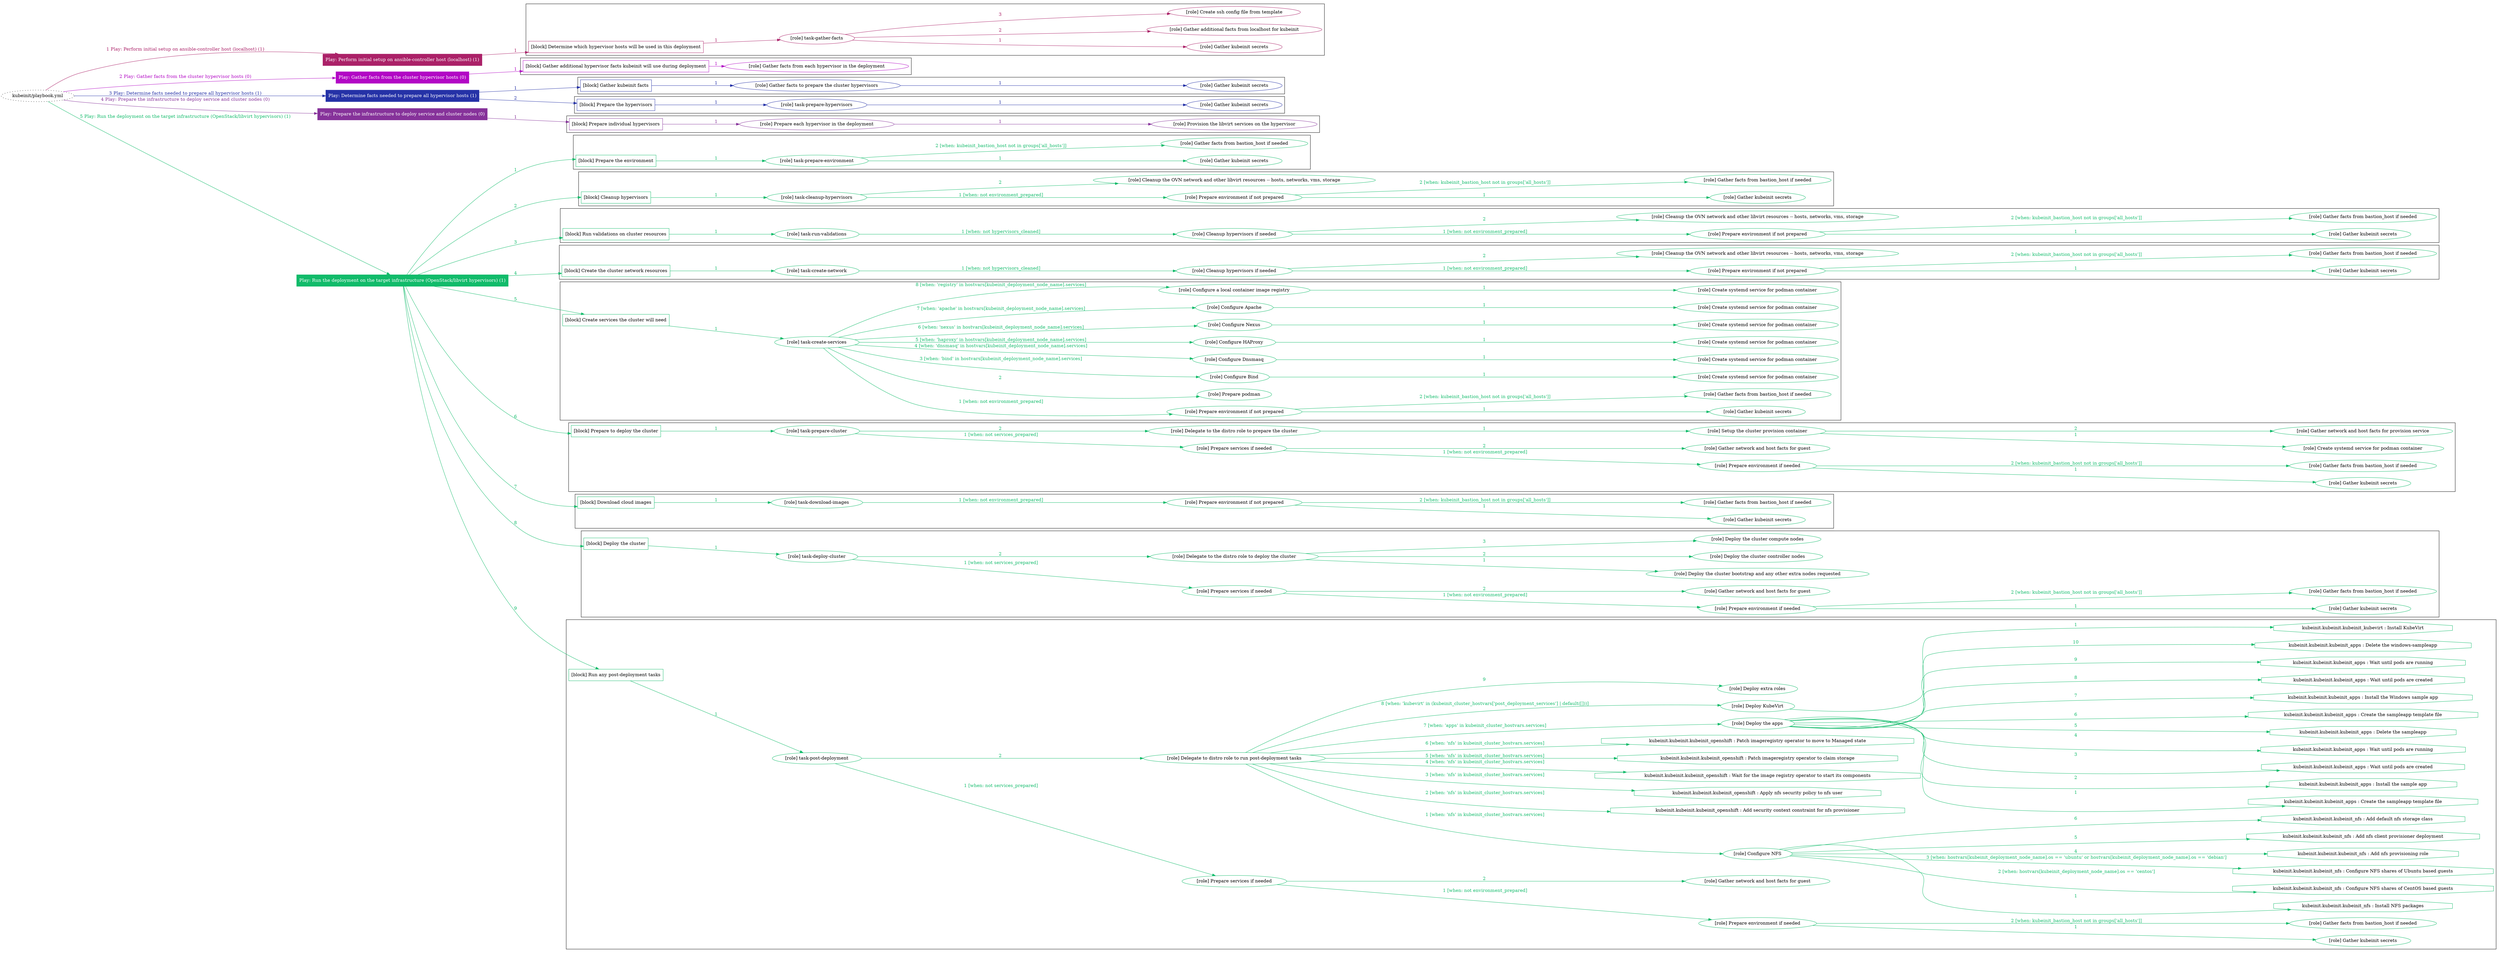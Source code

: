 digraph {
	graph [concentrate=true ordering=in rankdir=LR ratio=fill]
	edge [esep=5 sep=10]
	"kubeinit/playbook.yml" [URL="/home/runner/work/kubeinit/kubeinit/kubeinit/playbook.yml" id=playbook_f52e6325 style=dotted]
	"kubeinit/playbook.yml" -> play_10c791eb [label="1 Play: Perform initial setup on ansible-controller host (localhost) (1)" color="#ab2168" fontcolor="#ab2168" id=edge_play_10c791eb labeltooltip="1 Play: Perform initial setup on ansible-controller host (localhost) (1)" tooltip="1 Play: Perform initial setup on ansible-controller host (localhost) (1)"]
	subgraph "Play: Perform initial setup on ansible-controller host (localhost) (1)" {
		play_10c791eb [label="Play: Perform initial setup on ansible-controller host (localhost) (1)" URL="/home/runner/work/kubeinit/kubeinit/kubeinit/playbook.yml" color="#ab2168" fontcolor="#ffffff" id=play_10c791eb shape=box style=filled tooltip=localhost]
		play_10c791eb -> block_e7b776fc [label=1 color="#ab2168" fontcolor="#ab2168" id=edge_block_e7b776fc labeltooltip=1 tooltip=1]
		subgraph cluster_block_e7b776fc {
			block_e7b776fc [label="[block] Determine which hypervisor hosts will be used in this deployment" URL="/home/runner/work/kubeinit/kubeinit/kubeinit/playbook.yml" color="#ab2168" id=block_e7b776fc labeltooltip="Determine which hypervisor hosts will be used in this deployment" shape=box tooltip="Determine which hypervisor hosts will be used in this deployment"]
			block_e7b776fc -> role_26f0b2ae [label="1 " color="#ab2168" fontcolor="#ab2168" id=edge_role_26f0b2ae labeltooltip="1 " tooltip="1 "]
			subgraph "task-gather-facts" {
				role_26f0b2ae [label="[role] task-gather-facts" URL="/home/runner/work/kubeinit/kubeinit/kubeinit/playbook.yml" color="#ab2168" id=role_26f0b2ae tooltip="task-gather-facts"]
				role_26f0b2ae -> role_35735c16 [label="1 " color="#ab2168" fontcolor="#ab2168" id=edge_role_35735c16 labeltooltip="1 " tooltip="1 "]
				subgraph "Gather kubeinit secrets" {
					role_35735c16 [label="[role] Gather kubeinit secrets" URL="/home/runner/.ansible/collections/ansible_collections/kubeinit/kubeinit/roles/kubeinit_prepare/tasks/build_hypervisors_group.yml" color="#ab2168" id=role_35735c16 tooltip="Gather kubeinit secrets"]
				}
				role_26f0b2ae -> role_e5b54264 [label="2 " color="#ab2168" fontcolor="#ab2168" id=edge_role_e5b54264 labeltooltip="2 " tooltip="2 "]
				subgraph "Gather additional facts from localhost for kubeinit" {
					role_e5b54264 [label="[role] Gather additional facts from localhost for kubeinit" URL="/home/runner/.ansible/collections/ansible_collections/kubeinit/kubeinit/roles/kubeinit_prepare/tasks/build_hypervisors_group.yml" color="#ab2168" id=role_e5b54264 tooltip="Gather additional facts from localhost for kubeinit"]
				}
				role_26f0b2ae -> role_f651e4a1 [label="3 " color="#ab2168" fontcolor="#ab2168" id=edge_role_f651e4a1 labeltooltip="3 " tooltip="3 "]
				subgraph "Create ssh config file from template" {
					role_f651e4a1 [label="[role] Create ssh config file from template" URL="/home/runner/.ansible/collections/ansible_collections/kubeinit/kubeinit/roles/kubeinit_prepare/tasks/build_hypervisors_group.yml" color="#ab2168" id=role_f651e4a1 tooltip="Create ssh config file from template"]
				}
			}
		}
	}
	"kubeinit/playbook.yml" -> play_8daede7e [label="2 Play: Gather facts from the cluster hypervisor hosts (0)" color="#b207c5" fontcolor="#b207c5" id=edge_play_8daede7e labeltooltip="2 Play: Gather facts from the cluster hypervisor hosts (0)" tooltip="2 Play: Gather facts from the cluster hypervisor hosts (0)"]
	subgraph "Play: Gather facts from the cluster hypervisor hosts (0)" {
		play_8daede7e [label="Play: Gather facts from the cluster hypervisor hosts (0)" URL="/home/runner/work/kubeinit/kubeinit/kubeinit/playbook.yml" color="#b207c5" fontcolor="#ffffff" id=play_8daede7e shape=box style=filled tooltip="Play: Gather facts from the cluster hypervisor hosts (0)"]
		play_8daede7e -> block_911a894c [label=1 color="#b207c5" fontcolor="#b207c5" id=edge_block_911a894c labeltooltip=1 tooltip=1]
		subgraph cluster_block_911a894c {
			block_911a894c [label="[block] Gather additional hypervisor facts kubeinit will use during deployment" URL="/home/runner/work/kubeinit/kubeinit/kubeinit/playbook.yml" color="#b207c5" id=block_911a894c labeltooltip="Gather additional hypervisor facts kubeinit will use during deployment" shape=box tooltip="Gather additional hypervisor facts kubeinit will use during deployment"]
			block_911a894c -> role_06907cf5 [label="1 " color="#b207c5" fontcolor="#b207c5" id=edge_role_06907cf5 labeltooltip="1 " tooltip="1 "]
			subgraph "Gather facts from each hypervisor in the deployment" {
				role_06907cf5 [label="[role] Gather facts from each hypervisor in the deployment" URL="/home/runner/work/kubeinit/kubeinit/kubeinit/playbook.yml" color="#b207c5" id=role_06907cf5 tooltip="Gather facts from each hypervisor in the deployment"]
			}
		}
	}
	"kubeinit/playbook.yml" -> play_006d3b46 [label="3 Play: Determine facts needed to prepare all hypervisor hosts (1)" color="#2532a7" fontcolor="#2532a7" id=edge_play_006d3b46 labeltooltip="3 Play: Determine facts needed to prepare all hypervisor hosts (1)" tooltip="3 Play: Determine facts needed to prepare all hypervisor hosts (1)"]
	subgraph "Play: Determine facts needed to prepare all hypervisor hosts (1)" {
		play_006d3b46 [label="Play: Determine facts needed to prepare all hypervisor hosts (1)" URL="/home/runner/work/kubeinit/kubeinit/kubeinit/playbook.yml" color="#2532a7" fontcolor="#ffffff" id=play_006d3b46 shape=box style=filled tooltip=localhost]
		play_006d3b46 -> block_3fa2dddb [label=1 color="#2532a7" fontcolor="#2532a7" id=edge_block_3fa2dddb labeltooltip=1 tooltip=1]
		subgraph cluster_block_3fa2dddb {
			block_3fa2dddb [label="[block] Gather kubeinit facts" URL="/home/runner/work/kubeinit/kubeinit/kubeinit/playbook.yml" color="#2532a7" id=block_3fa2dddb labeltooltip="Gather kubeinit facts" shape=box tooltip="Gather kubeinit facts"]
			block_3fa2dddb -> role_2f12bc14 [label="1 " color="#2532a7" fontcolor="#2532a7" id=edge_role_2f12bc14 labeltooltip="1 " tooltip="1 "]
			subgraph "Gather facts to prepare the cluster hypervisors" {
				role_2f12bc14 [label="[role] Gather facts to prepare the cluster hypervisors" URL="/home/runner/work/kubeinit/kubeinit/kubeinit/playbook.yml" color="#2532a7" id=role_2f12bc14 tooltip="Gather facts to prepare the cluster hypervisors"]
				role_2f12bc14 -> role_23e8bbf8 [label="1 " color="#2532a7" fontcolor="#2532a7" id=edge_role_23e8bbf8 labeltooltip="1 " tooltip="1 "]
				subgraph "Gather kubeinit secrets" {
					role_23e8bbf8 [label="[role] Gather kubeinit secrets" URL="/home/runner/.ansible/collections/ansible_collections/kubeinit/kubeinit/roles/kubeinit_prepare/tasks/gather_kubeinit_facts.yml" color="#2532a7" id=role_23e8bbf8 tooltip="Gather kubeinit secrets"]
				}
			}
		}
		play_006d3b46 -> block_0d6a81ac [label=2 color="#2532a7" fontcolor="#2532a7" id=edge_block_0d6a81ac labeltooltip=2 tooltip=2]
		subgraph cluster_block_0d6a81ac {
			block_0d6a81ac [label="[block] Prepare the hypervisors" URL="/home/runner/work/kubeinit/kubeinit/kubeinit/playbook.yml" color="#2532a7" id=block_0d6a81ac labeltooltip="Prepare the hypervisors" shape=box tooltip="Prepare the hypervisors"]
			block_0d6a81ac -> role_293ea6b9 [label="1 " color="#2532a7" fontcolor="#2532a7" id=edge_role_293ea6b9 labeltooltip="1 " tooltip="1 "]
			subgraph "task-prepare-hypervisors" {
				role_293ea6b9 [label="[role] task-prepare-hypervisors" URL="/home/runner/work/kubeinit/kubeinit/kubeinit/playbook.yml" color="#2532a7" id=role_293ea6b9 tooltip="task-prepare-hypervisors"]
				role_293ea6b9 -> role_8a447705 [label="1 " color="#2532a7" fontcolor="#2532a7" id=edge_role_8a447705 labeltooltip="1 " tooltip="1 "]
				subgraph "Gather kubeinit secrets" {
					role_8a447705 [label="[role] Gather kubeinit secrets" URL="/home/runner/.ansible/collections/ansible_collections/kubeinit/kubeinit/roles/kubeinit_prepare/tasks/gather_kubeinit_facts.yml" color="#2532a7" id=role_8a447705 tooltip="Gather kubeinit secrets"]
				}
			}
		}
	}
	"kubeinit/playbook.yml" -> play_dee3a4c7 [label="4 Play: Prepare the infrastructure to deploy service and cluster nodes (0)" color="#86329a" fontcolor="#86329a" id=edge_play_dee3a4c7 labeltooltip="4 Play: Prepare the infrastructure to deploy service and cluster nodes (0)" tooltip="4 Play: Prepare the infrastructure to deploy service and cluster nodes (0)"]
	subgraph "Play: Prepare the infrastructure to deploy service and cluster nodes (0)" {
		play_dee3a4c7 [label="Play: Prepare the infrastructure to deploy service and cluster nodes (0)" URL="/home/runner/work/kubeinit/kubeinit/kubeinit/playbook.yml" color="#86329a" fontcolor="#ffffff" id=play_dee3a4c7 shape=box style=filled tooltip="Play: Prepare the infrastructure to deploy service and cluster nodes (0)"]
		play_dee3a4c7 -> block_0dad0c9f [label=1 color="#86329a" fontcolor="#86329a" id=edge_block_0dad0c9f labeltooltip=1 tooltip=1]
		subgraph cluster_block_0dad0c9f {
			block_0dad0c9f [label="[block] Prepare individual hypervisors" URL="/home/runner/work/kubeinit/kubeinit/kubeinit/playbook.yml" color="#86329a" id=block_0dad0c9f labeltooltip="Prepare individual hypervisors" shape=box tooltip="Prepare individual hypervisors"]
			block_0dad0c9f -> role_b9baadba [label="1 " color="#86329a" fontcolor="#86329a" id=edge_role_b9baadba labeltooltip="1 " tooltip="1 "]
			subgraph "Prepare each hypervisor in the deployment" {
				role_b9baadba [label="[role] Prepare each hypervisor in the deployment" URL="/home/runner/work/kubeinit/kubeinit/kubeinit/playbook.yml" color="#86329a" id=role_b9baadba tooltip="Prepare each hypervisor in the deployment"]
				role_b9baadba -> role_baa522cc [label="1 " color="#86329a" fontcolor="#86329a" id=edge_role_baa522cc labeltooltip="1 " tooltip="1 "]
				subgraph "Provision the libvirt services on the hypervisor" {
					role_baa522cc [label="[role] Provision the libvirt services on the hypervisor" URL="/home/runner/.ansible/collections/ansible_collections/kubeinit/kubeinit/roles/kubeinit_prepare/tasks/prepare_hypervisor.yml" color="#86329a" id=role_baa522cc tooltip="Provision the libvirt services on the hypervisor"]
				}
			}
		}
	}
	"kubeinit/playbook.yml" -> play_b4788ec0 [label="5 Play: Run the deployment on the target infrastructure (OpenStack/libvirt hypervisors) (1)" color="#11bb6a" fontcolor="#11bb6a" id=edge_play_b4788ec0 labeltooltip="5 Play: Run the deployment on the target infrastructure (OpenStack/libvirt hypervisors) (1)" tooltip="5 Play: Run the deployment on the target infrastructure (OpenStack/libvirt hypervisors) (1)"]
	subgraph "Play: Run the deployment on the target infrastructure (OpenStack/libvirt hypervisors) (1)" {
		play_b4788ec0 [label="Play: Run the deployment on the target infrastructure (OpenStack/libvirt hypervisors) (1)" URL="/home/runner/work/kubeinit/kubeinit/kubeinit/playbook.yml" color="#11bb6a" fontcolor="#ffffff" id=play_b4788ec0 shape=box style=filled tooltip=localhost]
		play_b4788ec0 -> block_619cd967 [label=1 color="#11bb6a" fontcolor="#11bb6a" id=edge_block_619cd967 labeltooltip=1 tooltip=1]
		subgraph cluster_block_619cd967 {
			block_619cd967 [label="[block] Prepare the environment" URL="/home/runner/work/kubeinit/kubeinit/kubeinit/playbook.yml" color="#11bb6a" id=block_619cd967 labeltooltip="Prepare the environment" shape=box tooltip="Prepare the environment"]
			block_619cd967 -> role_a7687417 [label="1 " color="#11bb6a" fontcolor="#11bb6a" id=edge_role_a7687417 labeltooltip="1 " tooltip="1 "]
			subgraph "task-prepare-environment" {
				role_a7687417 [label="[role] task-prepare-environment" URL="/home/runner/work/kubeinit/kubeinit/kubeinit/playbook.yml" color="#11bb6a" id=role_a7687417 tooltip="task-prepare-environment"]
				role_a7687417 -> role_2a174163 [label="1 " color="#11bb6a" fontcolor="#11bb6a" id=edge_role_2a174163 labeltooltip="1 " tooltip="1 "]
				subgraph "Gather kubeinit secrets" {
					role_2a174163 [label="[role] Gather kubeinit secrets" URL="/home/runner/.ansible/collections/ansible_collections/kubeinit/kubeinit/roles/kubeinit_prepare/tasks/gather_kubeinit_facts.yml" color="#11bb6a" id=role_2a174163 tooltip="Gather kubeinit secrets"]
				}
				role_a7687417 -> role_28fcb033 [label="2 [when: kubeinit_bastion_host not in groups['all_hosts']]" color="#11bb6a" fontcolor="#11bb6a" id=edge_role_28fcb033 labeltooltip="2 [when: kubeinit_bastion_host not in groups['all_hosts']]" tooltip="2 [when: kubeinit_bastion_host not in groups['all_hosts']]"]
				subgraph "Gather facts from bastion_host if needed" {
					role_28fcb033 [label="[role] Gather facts from bastion_host if needed" URL="/home/runner/.ansible/collections/ansible_collections/kubeinit/kubeinit/roles/kubeinit_prepare/tasks/main.yml" color="#11bb6a" id=role_28fcb033 tooltip="Gather facts from bastion_host if needed"]
				}
			}
		}
		play_b4788ec0 -> block_2b54aab8 [label=2 color="#11bb6a" fontcolor="#11bb6a" id=edge_block_2b54aab8 labeltooltip=2 tooltip=2]
		subgraph cluster_block_2b54aab8 {
			block_2b54aab8 [label="[block] Cleanup hypervisors" URL="/home/runner/work/kubeinit/kubeinit/kubeinit/playbook.yml" color="#11bb6a" id=block_2b54aab8 labeltooltip="Cleanup hypervisors" shape=box tooltip="Cleanup hypervisors"]
			block_2b54aab8 -> role_71940216 [label="1 " color="#11bb6a" fontcolor="#11bb6a" id=edge_role_71940216 labeltooltip="1 " tooltip="1 "]
			subgraph "task-cleanup-hypervisors" {
				role_71940216 [label="[role] task-cleanup-hypervisors" URL="/home/runner/work/kubeinit/kubeinit/kubeinit/playbook.yml" color="#11bb6a" id=role_71940216 tooltip="task-cleanup-hypervisors"]
				role_71940216 -> role_ba858991 [label="1 [when: not environment_prepared]" color="#11bb6a" fontcolor="#11bb6a" id=edge_role_ba858991 labeltooltip="1 [when: not environment_prepared]" tooltip="1 [when: not environment_prepared]"]
				subgraph "Prepare environment if not prepared" {
					role_ba858991 [label="[role] Prepare environment if not prepared" URL="/home/runner/.ansible/collections/ansible_collections/kubeinit/kubeinit/roles/kubeinit_libvirt/tasks/cleanup_hypervisors.yml" color="#11bb6a" id=role_ba858991 tooltip="Prepare environment if not prepared"]
					role_ba858991 -> role_c4b8413c [label="1 " color="#11bb6a" fontcolor="#11bb6a" id=edge_role_c4b8413c labeltooltip="1 " tooltip="1 "]
					subgraph "Gather kubeinit secrets" {
						role_c4b8413c [label="[role] Gather kubeinit secrets" URL="/home/runner/.ansible/collections/ansible_collections/kubeinit/kubeinit/roles/kubeinit_prepare/tasks/gather_kubeinit_facts.yml" color="#11bb6a" id=role_c4b8413c tooltip="Gather kubeinit secrets"]
					}
					role_ba858991 -> role_0e72cfa1 [label="2 [when: kubeinit_bastion_host not in groups['all_hosts']]" color="#11bb6a" fontcolor="#11bb6a" id=edge_role_0e72cfa1 labeltooltip="2 [when: kubeinit_bastion_host not in groups['all_hosts']]" tooltip="2 [when: kubeinit_bastion_host not in groups['all_hosts']]"]
					subgraph "Gather facts from bastion_host if needed" {
						role_0e72cfa1 [label="[role] Gather facts from bastion_host if needed" URL="/home/runner/.ansible/collections/ansible_collections/kubeinit/kubeinit/roles/kubeinit_prepare/tasks/main.yml" color="#11bb6a" id=role_0e72cfa1 tooltip="Gather facts from bastion_host if needed"]
					}
				}
				role_71940216 -> role_3e23bca6 [label="2 " color="#11bb6a" fontcolor="#11bb6a" id=edge_role_3e23bca6 labeltooltip="2 " tooltip="2 "]
				subgraph "Cleanup the OVN network and other libvirt resources -- hosts, networks, vms, storage" {
					role_3e23bca6 [label="[role] Cleanup the OVN network and other libvirt resources -- hosts, networks, vms, storage" URL="/home/runner/.ansible/collections/ansible_collections/kubeinit/kubeinit/roles/kubeinit_libvirt/tasks/cleanup_hypervisors.yml" color="#11bb6a" id=role_3e23bca6 tooltip="Cleanup the OVN network and other libvirt resources -- hosts, networks, vms, storage"]
				}
			}
		}
		play_b4788ec0 -> block_e9178af3 [label=3 color="#11bb6a" fontcolor="#11bb6a" id=edge_block_e9178af3 labeltooltip=3 tooltip=3]
		subgraph cluster_block_e9178af3 {
			block_e9178af3 [label="[block] Run validations on cluster resources" URL="/home/runner/work/kubeinit/kubeinit/kubeinit/playbook.yml" color="#11bb6a" id=block_e9178af3 labeltooltip="Run validations on cluster resources" shape=box tooltip="Run validations on cluster resources"]
			block_e9178af3 -> role_6469affc [label="1 " color="#11bb6a" fontcolor="#11bb6a" id=edge_role_6469affc labeltooltip="1 " tooltip="1 "]
			subgraph "task-run-validations" {
				role_6469affc [label="[role] task-run-validations" URL="/home/runner/work/kubeinit/kubeinit/kubeinit/playbook.yml" color="#11bb6a" id=role_6469affc tooltip="task-run-validations"]
				role_6469affc -> role_1d475d54 [label="1 [when: not hypervisors_cleaned]" color="#11bb6a" fontcolor="#11bb6a" id=edge_role_1d475d54 labeltooltip="1 [when: not hypervisors_cleaned]" tooltip="1 [when: not hypervisors_cleaned]"]
				subgraph "Cleanup hypervisors if needed" {
					role_1d475d54 [label="[role] Cleanup hypervisors if needed" URL="/home/runner/.ansible/collections/ansible_collections/kubeinit/kubeinit/roles/kubeinit_validations/tasks/main.yml" color="#11bb6a" id=role_1d475d54 tooltip="Cleanup hypervisors if needed"]
					role_1d475d54 -> role_9a201832 [label="1 [when: not environment_prepared]" color="#11bb6a" fontcolor="#11bb6a" id=edge_role_9a201832 labeltooltip="1 [when: not environment_prepared]" tooltip="1 [when: not environment_prepared]"]
					subgraph "Prepare environment if not prepared" {
						role_9a201832 [label="[role] Prepare environment if not prepared" URL="/home/runner/.ansible/collections/ansible_collections/kubeinit/kubeinit/roles/kubeinit_libvirt/tasks/cleanup_hypervisors.yml" color="#11bb6a" id=role_9a201832 tooltip="Prepare environment if not prepared"]
						role_9a201832 -> role_0ddb691d [label="1 " color="#11bb6a" fontcolor="#11bb6a" id=edge_role_0ddb691d labeltooltip="1 " tooltip="1 "]
						subgraph "Gather kubeinit secrets" {
							role_0ddb691d [label="[role] Gather kubeinit secrets" URL="/home/runner/.ansible/collections/ansible_collections/kubeinit/kubeinit/roles/kubeinit_prepare/tasks/gather_kubeinit_facts.yml" color="#11bb6a" id=role_0ddb691d tooltip="Gather kubeinit secrets"]
						}
						role_9a201832 -> role_4c467996 [label="2 [when: kubeinit_bastion_host not in groups['all_hosts']]" color="#11bb6a" fontcolor="#11bb6a" id=edge_role_4c467996 labeltooltip="2 [when: kubeinit_bastion_host not in groups['all_hosts']]" tooltip="2 [when: kubeinit_bastion_host not in groups['all_hosts']]"]
						subgraph "Gather facts from bastion_host if needed" {
							role_4c467996 [label="[role] Gather facts from bastion_host if needed" URL="/home/runner/.ansible/collections/ansible_collections/kubeinit/kubeinit/roles/kubeinit_prepare/tasks/main.yml" color="#11bb6a" id=role_4c467996 tooltip="Gather facts from bastion_host if needed"]
						}
					}
					role_1d475d54 -> role_9c14aff9 [label="2 " color="#11bb6a" fontcolor="#11bb6a" id=edge_role_9c14aff9 labeltooltip="2 " tooltip="2 "]
					subgraph "Cleanup the OVN network and other libvirt resources -- hosts, networks, vms, storage" {
						role_9c14aff9 [label="[role] Cleanup the OVN network and other libvirt resources -- hosts, networks, vms, storage" URL="/home/runner/.ansible/collections/ansible_collections/kubeinit/kubeinit/roles/kubeinit_libvirt/tasks/cleanup_hypervisors.yml" color="#11bb6a" id=role_9c14aff9 tooltip="Cleanup the OVN network and other libvirt resources -- hosts, networks, vms, storage"]
					}
				}
			}
		}
		play_b4788ec0 -> block_d9813fcc [label=4 color="#11bb6a" fontcolor="#11bb6a" id=edge_block_d9813fcc labeltooltip=4 tooltip=4]
		subgraph cluster_block_d9813fcc {
			block_d9813fcc [label="[block] Create the cluster network resources" URL="/home/runner/work/kubeinit/kubeinit/kubeinit/playbook.yml" color="#11bb6a" id=block_d9813fcc labeltooltip="Create the cluster network resources" shape=box tooltip="Create the cluster network resources"]
			block_d9813fcc -> role_0db41600 [label="1 " color="#11bb6a" fontcolor="#11bb6a" id=edge_role_0db41600 labeltooltip="1 " tooltip="1 "]
			subgraph "task-create-network" {
				role_0db41600 [label="[role] task-create-network" URL="/home/runner/work/kubeinit/kubeinit/kubeinit/playbook.yml" color="#11bb6a" id=role_0db41600 tooltip="task-create-network"]
				role_0db41600 -> role_6f5974a0 [label="1 [when: not hypervisors_cleaned]" color="#11bb6a" fontcolor="#11bb6a" id=edge_role_6f5974a0 labeltooltip="1 [when: not hypervisors_cleaned]" tooltip="1 [when: not hypervisors_cleaned]"]
				subgraph "Cleanup hypervisors if needed" {
					role_6f5974a0 [label="[role] Cleanup hypervisors if needed" URL="/home/runner/.ansible/collections/ansible_collections/kubeinit/kubeinit/roles/kubeinit_libvirt/tasks/create_network.yml" color="#11bb6a" id=role_6f5974a0 tooltip="Cleanup hypervisors if needed"]
					role_6f5974a0 -> role_483026a7 [label="1 [when: not environment_prepared]" color="#11bb6a" fontcolor="#11bb6a" id=edge_role_483026a7 labeltooltip="1 [when: not environment_prepared]" tooltip="1 [when: not environment_prepared]"]
					subgraph "Prepare environment if not prepared" {
						role_483026a7 [label="[role] Prepare environment if not prepared" URL="/home/runner/.ansible/collections/ansible_collections/kubeinit/kubeinit/roles/kubeinit_libvirt/tasks/cleanup_hypervisors.yml" color="#11bb6a" id=role_483026a7 tooltip="Prepare environment if not prepared"]
						role_483026a7 -> role_3971d129 [label="1 " color="#11bb6a" fontcolor="#11bb6a" id=edge_role_3971d129 labeltooltip="1 " tooltip="1 "]
						subgraph "Gather kubeinit secrets" {
							role_3971d129 [label="[role] Gather kubeinit secrets" URL="/home/runner/.ansible/collections/ansible_collections/kubeinit/kubeinit/roles/kubeinit_prepare/tasks/gather_kubeinit_facts.yml" color="#11bb6a" id=role_3971d129 tooltip="Gather kubeinit secrets"]
						}
						role_483026a7 -> role_b785c4c8 [label="2 [when: kubeinit_bastion_host not in groups['all_hosts']]" color="#11bb6a" fontcolor="#11bb6a" id=edge_role_b785c4c8 labeltooltip="2 [when: kubeinit_bastion_host not in groups['all_hosts']]" tooltip="2 [when: kubeinit_bastion_host not in groups['all_hosts']]"]
						subgraph "Gather facts from bastion_host if needed" {
							role_b785c4c8 [label="[role] Gather facts from bastion_host if needed" URL="/home/runner/.ansible/collections/ansible_collections/kubeinit/kubeinit/roles/kubeinit_prepare/tasks/main.yml" color="#11bb6a" id=role_b785c4c8 tooltip="Gather facts from bastion_host if needed"]
						}
					}
					role_6f5974a0 -> role_0cc5b196 [label="2 " color="#11bb6a" fontcolor="#11bb6a" id=edge_role_0cc5b196 labeltooltip="2 " tooltip="2 "]
					subgraph "Cleanup the OVN network and other libvirt resources -- hosts, networks, vms, storage" {
						role_0cc5b196 [label="[role] Cleanup the OVN network and other libvirt resources -- hosts, networks, vms, storage" URL="/home/runner/.ansible/collections/ansible_collections/kubeinit/kubeinit/roles/kubeinit_libvirt/tasks/cleanup_hypervisors.yml" color="#11bb6a" id=role_0cc5b196 tooltip="Cleanup the OVN network and other libvirt resources -- hosts, networks, vms, storage"]
					}
				}
			}
		}
		play_b4788ec0 -> block_d9288445 [label=5 color="#11bb6a" fontcolor="#11bb6a" id=edge_block_d9288445 labeltooltip=5 tooltip=5]
		subgraph cluster_block_d9288445 {
			block_d9288445 [label="[block] Create services the cluster will need" URL="/home/runner/work/kubeinit/kubeinit/kubeinit/playbook.yml" color="#11bb6a" id=block_d9288445 labeltooltip="Create services the cluster will need" shape=box tooltip="Create services the cluster will need"]
			block_d9288445 -> role_11ea338b [label="1 " color="#11bb6a" fontcolor="#11bb6a" id=edge_role_11ea338b labeltooltip="1 " tooltip="1 "]
			subgraph "task-create-services" {
				role_11ea338b [label="[role] task-create-services" URL="/home/runner/work/kubeinit/kubeinit/kubeinit/playbook.yml" color="#11bb6a" id=role_11ea338b tooltip="task-create-services"]
				role_11ea338b -> role_73e55cc5 [label="1 [when: not environment_prepared]" color="#11bb6a" fontcolor="#11bb6a" id=edge_role_73e55cc5 labeltooltip="1 [when: not environment_prepared]" tooltip="1 [when: not environment_prepared]"]
				subgraph "Prepare environment if not prepared" {
					role_73e55cc5 [label="[role] Prepare environment if not prepared" URL="/home/runner/.ansible/collections/ansible_collections/kubeinit/kubeinit/roles/kubeinit_services/tasks/main.yml" color="#11bb6a" id=role_73e55cc5 tooltip="Prepare environment if not prepared"]
					role_73e55cc5 -> role_0f087a9c [label="1 " color="#11bb6a" fontcolor="#11bb6a" id=edge_role_0f087a9c labeltooltip="1 " tooltip="1 "]
					subgraph "Gather kubeinit secrets" {
						role_0f087a9c [label="[role] Gather kubeinit secrets" URL="/home/runner/.ansible/collections/ansible_collections/kubeinit/kubeinit/roles/kubeinit_prepare/tasks/gather_kubeinit_facts.yml" color="#11bb6a" id=role_0f087a9c tooltip="Gather kubeinit secrets"]
					}
					role_73e55cc5 -> role_972f2e88 [label="2 [when: kubeinit_bastion_host not in groups['all_hosts']]" color="#11bb6a" fontcolor="#11bb6a" id=edge_role_972f2e88 labeltooltip="2 [when: kubeinit_bastion_host not in groups['all_hosts']]" tooltip="2 [when: kubeinit_bastion_host not in groups['all_hosts']]"]
					subgraph "Gather facts from bastion_host if needed" {
						role_972f2e88 [label="[role] Gather facts from bastion_host if needed" URL="/home/runner/.ansible/collections/ansible_collections/kubeinit/kubeinit/roles/kubeinit_prepare/tasks/main.yml" color="#11bb6a" id=role_972f2e88 tooltip="Gather facts from bastion_host if needed"]
					}
				}
				role_11ea338b -> role_e844b384 [label="2 " color="#11bb6a" fontcolor="#11bb6a" id=edge_role_e844b384 labeltooltip="2 " tooltip="2 "]
				subgraph "Prepare podman" {
					role_e844b384 [label="[role] Prepare podman" URL="/home/runner/.ansible/collections/ansible_collections/kubeinit/kubeinit/roles/kubeinit_services/tasks/00_create_service_pod.yml" color="#11bb6a" id=role_e844b384 tooltip="Prepare podman"]
				}
				role_11ea338b -> role_2c7b10bb [label="3 [when: 'bind' in hostvars[kubeinit_deployment_node_name].services]" color="#11bb6a" fontcolor="#11bb6a" id=edge_role_2c7b10bb labeltooltip="3 [when: 'bind' in hostvars[kubeinit_deployment_node_name].services]" tooltip="3 [when: 'bind' in hostvars[kubeinit_deployment_node_name].services]"]
				subgraph "Configure Bind" {
					role_2c7b10bb [label="[role] Configure Bind" URL="/home/runner/.ansible/collections/ansible_collections/kubeinit/kubeinit/roles/kubeinit_services/tasks/start_services_containers.yml" color="#11bb6a" id=role_2c7b10bb tooltip="Configure Bind"]
					role_2c7b10bb -> role_8f4412f8 [label="1 " color="#11bb6a" fontcolor="#11bb6a" id=edge_role_8f4412f8 labeltooltip="1 " tooltip="1 "]
					subgraph "Create systemd service for podman container" {
						role_8f4412f8 [label="[role] Create systemd service for podman container" URL="/home/runner/.ansible/collections/ansible_collections/kubeinit/kubeinit/roles/kubeinit_bind/tasks/main.yml" color="#11bb6a" id=role_8f4412f8 tooltip="Create systemd service for podman container"]
					}
				}
				role_11ea338b -> role_5b12858b [label="4 [when: 'dnsmasq' in hostvars[kubeinit_deployment_node_name].services]" color="#11bb6a" fontcolor="#11bb6a" id=edge_role_5b12858b labeltooltip="4 [when: 'dnsmasq' in hostvars[kubeinit_deployment_node_name].services]" tooltip="4 [when: 'dnsmasq' in hostvars[kubeinit_deployment_node_name].services]"]
				subgraph "Configure Dnsmasq" {
					role_5b12858b [label="[role] Configure Dnsmasq" URL="/home/runner/.ansible/collections/ansible_collections/kubeinit/kubeinit/roles/kubeinit_services/tasks/start_services_containers.yml" color="#11bb6a" id=role_5b12858b tooltip="Configure Dnsmasq"]
					role_5b12858b -> role_da270c1e [label="1 " color="#11bb6a" fontcolor="#11bb6a" id=edge_role_da270c1e labeltooltip="1 " tooltip="1 "]
					subgraph "Create systemd service for podman container" {
						role_da270c1e [label="[role] Create systemd service for podman container" URL="/home/runner/.ansible/collections/ansible_collections/kubeinit/kubeinit/roles/kubeinit_dnsmasq/tasks/main.yml" color="#11bb6a" id=role_da270c1e tooltip="Create systemd service for podman container"]
					}
				}
				role_11ea338b -> role_292c6217 [label="5 [when: 'haproxy' in hostvars[kubeinit_deployment_node_name].services]" color="#11bb6a" fontcolor="#11bb6a" id=edge_role_292c6217 labeltooltip="5 [when: 'haproxy' in hostvars[kubeinit_deployment_node_name].services]" tooltip="5 [when: 'haproxy' in hostvars[kubeinit_deployment_node_name].services]"]
				subgraph "Configure HAProxy" {
					role_292c6217 [label="[role] Configure HAProxy" URL="/home/runner/.ansible/collections/ansible_collections/kubeinit/kubeinit/roles/kubeinit_services/tasks/start_services_containers.yml" color="#11bb6a" id=role_292c6217 tooltip="Configure HAProxy"]
					role_292c6217 -> role_70741aae [label="1 " color="#11bb6a" fontcolor="#11bb6a" id=edge_role_70741aae labeltooltip="1 " tooltip="1 "]
					subgraph "Create systemd service for podman container" {
						role_70741aae [label="[role] Create systemd service for podman container" URL="/home/runner/.ansible/collections/ansible_collections/kubeinit/kubeinit/roles/kubeinit_haproxy/tasks/main.yml" color="#11bb6a" id=role_70741aae tooltip="Create systemd service for podman container"]
					}
				}
				role_11ea338b -> role_8d6a0ad9 [label="6 [when: 'nexus' in hostvars[kubeinit_deployment_node_name].services]" color="#11bb6a" fontcolor="#11bb6a" id=edge_role_8d6a0ad9 labeltooltip="6 [when: 'nexus' in hostvars[kubeinit_deployment_node_name].services]" tooltip="6 [when: 'nexus' in hostvars[kubeinit_deployment_node_name].services]"]
				subgraph "Configure Nexus" {
					role_8d6a0ad9 [label="[role] Configure Nexus" URL="/home/runner/.ansible/collections/ansible_collections/kubeinit/kubeinit/roles/kubeinit_services/tasks/start_services_containers.yml" color="#11bb6a" id=role_8d6a0ad9 tooltip="Configure Nexus"]
					role_8d6a0ad9 -> role_3625fec1 [label="1 " color="#11bb6a" fontcolor="#11bb6a" id=edge_role_3625fec1 labeltooltip="1 " tooltip="1 "]
					subgraph "Create systemd service for podman container" {
						role_3625fec1 [label="[role] Create systemd service for podman container" URL="/home/runner/.ansible/collections/ansible_collections/kubeinit/kubeinit/roles/kubeinit_nexus/tasks/main.yml" color="#11bb6a" id=role_3625fec1 tooltip="Create systemd service for podman container"]
					}
				}
				role_11ea338b -> role_82a43ed6 [label="7 [when: 'apache' in hostvars[kubeinit_deployment_node_name].services]" color="#11bb6a" fontcolor="#11bb6a" id=edge_role_82a43ed6 labeltooltip="7 [when: 'apache' in hostvars[kubeinit_deployment_node_name].services]" tooltip="7 [when: 'apache' in hostvars[kubeinit_deployment_node_name].services]"]
				subgraph "Configure Apache" {
					role_82a43ed6 [label="[role] Configure Apache" URL="/home/runner/.ansible/collections/ansible_collections/kubeinit/kubeinit/roles/kubeinit_services/tasks/start_services_containers.yml" color="#11bb6a" id=role_82a43ed6 tooltip="Configure Apache"]
					role_82a43ed6 -> role_e65e4e73 [label="1 " color="#11bb6a" fontcolor="#11bb6a" id=edge_role_e65e4e73 labeltooltip="1 " tooltip="1 "]
					subgraph "Create systemd service for podman container" {
						role_e65e4e73 [label="[role] Create systemd service for podman container" URL="/home/runner/.ansible/collections/ansible_collections/kubeinit/kubeinit/roles/kubeinit_apache/tasks/main.yml" color="#11bb6a" id=role_e65e4e73 tooltip="Create systemd service for podman container"]
					}
				}
				role_11ea338b -> role_050eb41b [label="8 [when: 'registry' in hostvars[kubeinit_deployment_node_name].services]" color="#11bb6a" fontcolor="#11bb6a" id=edge_role_050eb41b labeltooltip="8 [when: 'registry' in hostvars[kubeinit_deployment_node_name].services]" tooltip="8 [when: 'registry' in hostvars[kubeinit_deployment_node_name].services]"]
				subgraph "Configure a local container image registry" {
					role_050eb41b [label="[role] Configure a local container image registry" URL="/home/runner/.ansible/collections/ansible_collections/kubeinit/kubeinit/roles/kubeinit_services/tasks/start_services_containers.yml" color="#11bb6a" id=role_050eb41b tooltip="Configure a local container image registry"]
					role_050eb41b -> role_16dcb6e5 [label="1 " color="#11bb6a" fontcolor="#11bb6a" id=edge_role_16dcb6e5 labeltooltip="1 " tooltip="1 "]
					subgraph "Create systemd service for podman container" {
						role_16dcb6e5 [label="[role] Create systemd service for podman container" URL="/home/runner/.ansible/collections/ansible_collections/kubeinit/kubeinit/roles/kubeinit_registry/tasks/main.yml" color="#11bb6a" id=role_16dcb6e5 tooltip="Create systemd service for podman container"]
					}
				}
			}
		}
		play_b4788ec0 -> block_c9e14e5f [label=6 color="#11bb6a" fontcolor="#11bb6a" id=edge_block_c9e14e5f labeltooltip=6 tooltip=6]
		subgraph cluster_block_c9e14e5f {
			block_c9e14e5f [label="[block] Prepare to deploy the cluster" URL="/home/runner/work/kubeinit/kubeinit/kubeinit/playbook.yml" color="#11bb6a" id=block_c9e14e5f labeltooltip="Prepare to deploy the cluster" shape=box tooltip="Prepare to deploy the cluster"]
			block_c9e14e5f -> role_8d4d19aa [label="1 " color="#11bb6a" fontcolor="#11bb6a" id=edge_role_8d4d19aa labeltooltip="1 " tooltip="1 "]
			subgraph "task-prepare-cluster" {
				role_8d4d19aa [label="[role] task-prepare-cluster" URL="/home/runner/work/kubeinit/kubeinit/kubeinit/playbook.yml" color="#11bb6a" id=role_8d4d19aa tooltip="task-prepare-cluster"]
				role_8d4d19aa -> role_2515663d [label="1 [when: not services_prepared]" color="#11bb6a" fontcolor="#11bb6a" id=edge_role_2515663d labeltooltip="1 [when: not services_prepared]" tooltip="1 [when: not services_prepared]"]
				subgraph "Prepare services if needed" {
					role_2515663d [label="[role] Prepare services if needed" URL="/home/runner/.ansible/collections/ansible_collections/kubeinit/kubeinit/roles/kubeinit_prepare/tasks/prepare_cluster.yml" color="#11bb6a" id=role_2515663d tooltip="Prepare services if needed"]
					role_2515663d -> role_90b47512 [label="1 [when: not environment_prepared]" color="#11bb6a" fontcolor="#11bb6a" id=edge_role_90b47512 labeltooltip="1 [when: not environment_prepared]" tooltip="1 [when: not environment_prepared]"]
					subgraph "Prepare environment if needed" {
						role_90b47512 [label="[role] Prepare environment if needed" URL="/home/runner/.ansible/collections/ansible_collections/kubeinit/kubeinit/roles/kubeinit_services/tasks/prepare_services.yml" color="#11bb6a" id=role_90b47512 tooltip="Prepare environment if needed"]
						role_90b47512 -> role_77eb4b9f [label="1 " color="#11bb6a" fontcolor="#11bb6a" id=edge_role_77eb4b9f labeltooltip="1 " tooltip="1 "]
						subgraph "Gather kubeinit secrets" {
							role_77eb4b9f [label="[role] Gather kubeinit secrets" URL="/home/runner/.ansible/collections/ansible_collections/kubeinit/kubeinit/roles/kubeinit_prepare/tasks/gather_kubeinit_facts.yml" color="#11bb6a" id=role_77eb4b9f tooltip="Gather kubeinit secrets"]
						}
						role_90b47512 -> role_f18c98c6 [label="2 [when: kubeinit_bastion_host not in groups['all_hosts']]" color="#11bb6a" fontcolor="#11bb6a" id=edge_role_f18c98c6 labeltooltip="2 [when: kubeinit_bastion_host not in groups['all_hosts']]" tooltip="2 [when: kubeinit_bastion_host not in groups['all_hosts']]"]
						subgraph "Gather facts from bastion_host if needed" {
							role_f18c98c6 [label="[role] Gather facts from bastion_host if needed" URL="/home/runner/.ansible/collections/ansible_collections/kubeinit/kubeinit/roles/kubeinit_prepare/tasks/main.yml" color="#11bb6a" id=role_f18c98c6 tooltip="Gather facts from bastion_host if needed"]
						}
					}
					role_2515663d -> role_7dfe97e8 [label="2 " color="#11bb6a" fontcolor="#11bb6a" id=edge_role_7dfe97e8 labeltooltip="2 " tooltip="2 "]
					subgraph "Gather network and host facts for guest" {
						role_7dfe97e8 [label="[role] Gather network and host facts for guest" URL="/home/runner/.ansible/collections/ansible_collections/kubeinit/kubeinit/roles/kubeinit_services/tasks/prepare_services.yml" color="#11bb6a" id=role_7dfe97e8 tooltip="Gather network and host facts for guest"]
					}
				}
				role_8d4d19aa -> role_dfe06568 [label="2 " color="#11bb6a" fontcolor="#11bb6a" id=edge_role_dfe06568 labeltooltip="2 " tooltip="2 "]
				subgraph "Delegate to the distro role to prepare the cluster" {
					role_dfe06568 [label="[role] Delegate to the distro role to prepare the cluster" URL="/home/runner/.ansible/collections/ansible_collections/kubeinit/kubeinit/roles/kubeinit_prepare/tasks/prepare_cluster.yml" color="#11bb6a" id=role_dfe06568 tooltip="Delegate to the distro role to prepare the cluster"]
					role_dfe06568 -> role_5db1c66e [label="1 " color="#11bb6a" fontcolor="#11bb6a" id=edge_role_5db1c66e labeltooltip="1 " tooltip="1 "]
					subgraph "Setup the cluster provision container" {
						role_5db1c66e [label="[role] Setup the cluster provision container" URL="/home/runner/.ansible/collections/ansible_collections/kubeinit/kubeinit/roles/kubeinit_openshift/tasks/prepare_cluster.yml" color="#11bb6a" id=role_5db1c66e tooltip="Setup the cluster provision container"]
						role_5db1c66e -> role_e706a893 [label="1 " color="#11bb6a" fontcolor="#11bb6a" id=edge_role_e706a893 labeltooltip="1 " tooltip="1 "]
						subgraph "Create systemd service for podman container" {
							role_e706a893 [label="[role] Create systemd service for podman container" URL="/home/runner/.ansible/collections/ansible_collections/kubeinit/kubeinit/roles/kubeinit_services/tasks/create_provision_container.yml" color="#11bb6a" id=role_e706a893 tooltip="Create systemd service for podman container"]
						}
						role_5db1c66e -> role_73094c43 [label="2 " color="#11bb6a" fontcolor="#11bb6a" id=edge_role_73094c43 labeltooltip="2 " tooltip="2 "]
						subgraph "Gather network and host facts for provision service" {
							role_73094c43 [label="[role] Gather network and host facts for provision service" URL="/home/runner/.ansible/collections/ansible_collections/kubeinit/kubeinit/roles/kubeinit_services/tasks/create_provision_container.yml" color="#11bb6a" id=role_73094c43 tooltip="Gather network and host facts for provision service"]
						}
					}
				}
			}
		}
		play_b4788ec0 -> block_cce5c337 [label=7 color="#11bb6a" fontcolor="#11bb6a" id=edge_block_cce5c337 labeltooltip=7 tooltip=7]
		subgraph cluster_block_cce5c337 {
			block_cce5c337 [label="[block] Download cloud images" URL="/home/runner/work/kubeinit/kubeinit/kubeinit/playbook.yml" color="#11bb6a" id=block_cce5c337 labeltooltip="Download cloud images" shape=box tooltip="Download cloud images"]
			block_cce5c337 -> role_f24c7178 [label="1 " color="#11bb6a" fontcolor="#11bb6a" id=edge_role_f24c7178 labeltooltip="1 " tooltip="1 "]
			subgraph "task-download-images" {
				role_f24c7178 [label="[role] task-download-images" URL="/home/runner/work/kubeinit/kubeinit/kubeinit/playbook.yml" color="#11bb6a" id=role_f24c7178 tooltip="task-download-images"]
				role_f24c7178 -> role_da998e58 [label="1 [when: not environment_prepared]" color="#11bb6a" fontcolor="#11bb6a" id=edge_role_da998e58 labeltooltip="1 [when: not environment_prepared]" tooltip="1 [when: not environment_prepared]"]
				subgraph "Prepare environment if not prepared" {
					role_da998e58 [label="[role] Prepare environment if not prepared" URL="/home/runner/.ansible/collections/ansible_collections/kubeinit/kubeinit/roles/kubeinit_libvirt/tasks/download_cloud_images.yml" color="#11bb6a" id=role_da998e58 tooltip="Prepare environment if not prepared"]
					role_da998e58 -> role_764c8a68 [label="1 " color="#11bb6a" fontcolor="#11bb6a" id=edge_role_764c8a68 labeltooltip="1 " tooltip="1 "]
					subgraph "Gather kubeinit secrets" {
						role_764c8a68 [label="[role] Gather kubeinit secrets" URL="/home/runner/.ansible/collections/ansible_collections/kubeinit/kubeinit/roles/kubeinit_prepare/tasks/gather_kubeinit_facts.yml" color="#11bb6a" id=role_764c8a68 tooltip="Gather kubeinit secrets"]
					}
					role_da998e58 -> role_a09d6dcb [label="2 [when: kubeinit_bastion_host not in groups['all_hosts']]" color="#11bb6a" fontcolor="#11bb6a" id=edge_role_a09d6dcb labeltooltip="2 [when: kubeinit_bastion_host not in groups['all_hosts']]" tooltip="2 [when: kubeinit_bastion_host not in groups['all_hosts']]"]
					subgraph "Gather facts from bastion_host if needed" {
						role_a09d6dcb [label="[role] Gather facts from bastion_host if needed" URL="/home/runner/.ansible/collections/ansible_collections/kubeinit/kubeinit/roles/kubeinit_prepare/tasks/main.yml" color="#11bb6a" id=role_a09d6dcb tooltip="Gather facts from bastion_host if needed"]
					}
				}
			}
		}
		play_b4788ec0 -> block_6bdf0272 [label=8 color="#11bb6a" fontcolor="#11bb6a" id=edge_block_6bdf0272 labeltooltip=8 tooltip=8]
		subgraph cluster_block_6bdf0272 {
			block_6bdf0272 [label="[block] Deploy the cluster" URL="/home/runner/work/kubeinit/kubeinit/kubeinit/playbook.yml" color="#11bb6a" id=block_6bdf0272 labeltooltip="Deploy the cluster" shape=box tooltip="Deploy the cluster"]
			block_6bdf0272 -> role_b16a1489 [label="1 " color="#11bb6a" fontcolor="#11bb6a" id=edge_role_b16a1489 labeltooltip="1 " tooltip="1 "]
			subgraph "task-deploy-cluster" {
				role_b16a1489 [label="[role] task-deploy-cluster" URL="/home/runner/work/kubeinit/kubeinit/kubeinit/playbook.yml" color="#11bb6a" id=role_b16a1489 tooltip="task-deploy-cluster"]
				role_b16a1489 -> role_776acc0b [label="1 [when: not services_prepared]" color="#11bb6a" fontcolor="#11bb6a" id=edge_role_776acc0b labeltooltip="1 [when: not services_prepared]" tooltip="1 [when: not services_prepared]"]
				subgraph "Prepare services if needed" {
					role_776acc0b [label="[role] Prepare services if needed" URL="/home/runner/.ansible/collections/ansible_collections/kubeinit/kubeinit/roles/kubeinit_prepare/tasks/deploy_cluster.yml" color="#11bb6a" id=role_776acc0b tooltip="Prepare services if needed"]
					role_776acc0b -> role_0af2067e [label="1 [when: not environment_prepared]" color="#11bb6a" fontcolor="#11bb6a" id=edge_role_0af2067e labeltooltip="1 [when: not environment_prepared]" tooltip="1 [when: not environment_prepared]"]
					subgraph "Prepare environment if needed" {
						role_0af2067e [label="[role] Prepare environment if needed" URL="/home/runner/.ansible/collections/ansible_collections/kubeinit/kubeinit/roles/kubeinit_services/tasks/prepare_services.yml" color="#11bb6a" id=role_0af2067e tooltip="Prepare environment if needed"]
						role_0af2067e -> role_07174ffb [label="1 " color="#11bb6a" fontcolor="#11bb6a" id=edge_role_07174ffb labeltooltip="1 " tooltip="1 "]
						subgraph "Gather kubeinit secrets" {
							role_07174ffb [label="[role] Gather kubeinit secrets" URL="/home/runner/.ansible/collections/ansible_collections/kubeinit/kubeinit/roles/kubeinit_prepare/tasks/gather_kubeinit_facts.yml" color="#11bb6a" id=role_07174ffb tooltip="Gather kubeinit secrets"]
						}
						role_0af2067e -> role_a635a6bc [label="2 [when: kubeinit_bastion_host not in groups['all_hosts']]" color="#11bb6a" fontcolor="#11bb6a" id=edge_role_a635a6bc labeltooltip="2 [when: kubeinit_bastion_host not in groups['all_hosts']]" tooltip="2 [when: kubeinit_bastion_host not in groups['all_hosts']]"]
						subgraph "Gather facts from bastion_host if needed" {
							role_a635a6bc [label="[role] Gather facts from bastion_host if needed" URL="/home/runner/.ansible/collections/ansible_collections/kubeinit/kubeinit/roles/kubeinit_prepare/tasks/main.yml" color="#11bb6a" id=role_a635a6bc tooltip="Gather facts from bastion_host if needed"]
						}
					}
					role_776acc0b -> role_aa74d7b7 [label="2 " color="#11bb6a" fontcolor="#11bb6a" id=edge_role_aa74d7b7 labeltooltip="2 " tooltip="2 "]
					subgraph "Gather network and host facts for guest" {
						role_aa74d7b7 [label="[role] Gather network and host facts for guest" URL="/home/runner/.ansible/collections/ansible_collections/kubeinit/kubeinit/roles/kubeinit_services/tasks/prepare_services.yml" color="#11bb6a" id=role_aa74d7b7 tooltip="Gather network and host facts for guest"]
					}
				}
				role_b16a1489 -> role_3d0833d4 [label="2 " color="#11bb6a" fontcolor="#11bb6a" id=edge_role_3d0833d4 labeltooltip="2 " tooltip="2 "]
				subgraph "Delegate to the distro role to deploy the cluster" {
					role_3d0833d4 [label="[role] Delegate to the distro role to deploy the cluster" URL="/home/runner/.ansible/collections/ansible_collections/kubeinit/kubeinit/roles/kubeinit_prepare/tasks/deploy_cluster.yml" color="#11bb6a" id=role_3d0833d4 tooltip="Delegate to the distro role to deploy the cluster"]
					role_3d0833d4 -> role_2175ca1e [label="1 " color="#11bb6a" fontcolor="#11bb6a" id=edge_role_2175ca1e labeltooltip="1 " tooltip="1 "]
					subgraph "Deploy the cluster bootstrap and any other extra nodes requested" {
						role_2175ca1e [label="[role] Deploy the cluster bootstrap and any other extra nodes requested" URL="/home/runner/.ansible/collections/ansible_collections/kubeinit/kubeinit/roles/kubeinit_openshift/tasks/main.yml" color="#11bb6a" id=role_2175ca1e tooltip="Deploy the cluster bootstrap and any other extra nodes requested"]
					}
					role_3d0833d4 -> role_42beb47e [label="2 " color="#11bb6a" fontcolor="#11bb6a" id=edge_role_42beb47e labeltooltip="2 " tooltip="2 "]
					subgraph "Deploy the cluster controller nodes" {
						role_42beb47e [label="[role] Deploy the cluster controller nodes" URL="/home/runner/.ansible/collections/ansible_collections/kubeinit/kubeinit/roles/kubeinit_openshift/tasks/main.yml" color="#11bb6a" id=role_42beb47e tooltip="Deploy the cluster controller nodes"]
					}
					role_3d0833d4 -> role_fb22df4d [label="3 " color="#11bb6a" fontcolor="#11bb6a" id=edge_role_fb22df4d labeltooltip="3 " tooltip="3 "]
					subgraph "Deploy the cluster compute nodes" {
						role_fb22df4d [label="[role] Deploy the cluster compute nodes" URL="/home/runner/.ansible/collections/ansible_collections/kubeinit/kubeinit/roles/kubeinit_openshift/tasks/main.yml" color="#11bb6a" id=role_fb22df4d tooltip="Deploy the cluster compute nodes"]
					}
				}
			}
		}
		play_b4788ec0 -> block_48102acd [label=9 color="#11bb6a" fontcolor="#11bb6a" id=edge_block_48102acd labeltooltip=9 tooltip=9]
		subgraph cluster_block_48102acd {
			block_48102acd [label="[block] Run any post-deployment tasks" URL="/home/runner/work/kubeinit/kubeinit/kubeinit/playbook.yml" color="#11bb6a" id=block_48102acd labeltooltip="Run any post-deployment tasks" shape=box tooltip="Run any post-deployment tasks"]
			block_48102acd -> role_e1c98920 [label="1 " color="#11bb6a" fontcolor="#11bb6a" id=edge_role_e1c98920 labeltooltip="1 " tooltip="1 "]
			subgraph "task-post-deployment" {
				role_e1c98920 [label="[role] task-post-deployment" URL="/home/runner/work/kubeinit/kubeinit/kubeinit/playbook.yml" color="#11bb6a" id=role_e1c98920 tooltip="task-post-deployment"]
				role_e1c98920 -> role_9fc609cf [label="1 [when: not services_prepared]" color="#11bb6a" fontcolor="#11bb6a" id=edge_role_9fc609cf labeltooltip="1 [when: not services_prepared]" tooltip="1 [when: not services_prepared]"]
				subgraph "Prepare services if needed" {
					role_9fc609cf [label="[role] Prepare services if needed" URL="/home/runner/.ansible/collections/ansible_collections/kubeinit/kubeinit/roles/kubeinit_prepare/tasks/post_deployment.yml" color="#11bb6a" id=role_9fc609cf tooltip="Prepare services if needed"]
					role_9fc609cf -> role_ac7ae9fe [label="1 [when: not environment_prepared]" color="#11bb6a" fontcolor="#11bb6a" id=edge_role_ac7ae9fe labeltooltip="1 [when: not environment_prepared]" tooltip="1 [when: not environment_prepared]"]
					subgraph "Prepare environment if needed" {
						role_ac7ae9fe [label="[role] Prepare environment if needed" URL="/home/runner/.ansible/collections/ansible_collections/kubeinit/kubeinit/roles/kubeinit_services/tasks/prepare_services.yml" color="#11bb6a" id=role_ac7ae9fe tooltip="Prepare environment if needed"]
						role_ac7ae9fe -> role_a98bd3e2 [label="1 " color="#11bb6a" fontcolor="#11bb6a" id=edge_role_a98bd3e2 labeltooltip="1 " tooltip="1 "]
						subgraph "Gather kubeinit secrets" {
							role_a98bd3e2 [label="[role] Gather kubeinit secrets" URL="/home/runner/.ansible/collections/ansible_collections/kubeinit/kubeinit/roles/kubeinit_prepare/tasks/gather_kubeinit_facts.yml" color="#11bb6a" id=role_a98bd3e2 tooltip="Gather kubeinit secrets"]
						}
						role_ac7ae9fe -> role_5f0b2e35 [label="2 [when: kubeinit_bastion_host not in groups['all_hosts']]" color="#11bb6a" fontcolor="#11bb6a" id=edge_role_5f0b2e35 labeltooltip="2 [when: kubeinit_bastion_host not in groups['all_hosts']]" tooltip="2 [when: kubeinit_bastion_host not in groups['all_hosts']]"]
						subgraph "Gather facts from bastion_host if needed" {
							role_5f0b2e35 [label="[role] Gather facts from bastion_host if needed" URL="/home/runner/.ansible/collections/ansible_collections/kubeinit/kubeinit/roles/kubeinit_prepare/tasks/main.yml" color="#11bb6a" id=role_5f0b2e35 tooltip="Gather facts from bastion_host if needed"]
						}
					}
					role_9fc609cf -> role_6c17134d [label="2 " color="#11bb6a" fontcolor="#11bb6a" id=edge_role_6c17134d labeltooltip="2 " tooltip="2 "]
					subgraph "Gather network and host facts for guest" {
						role_6c17134d [label="[role] Gather network and host facts for guest" URL="/home/runner/.ansible/collections/ansible_collections/kubeinit/kubeinit/roles/kubeinit_services/tasks/prepare_services.yml" color="#11bb6a" id=role_6c17134d tooltip="Gather network and host facts for guest"]
					}
				}
				role_e1c98920 -> role_c8b13528 [label="2 " color="#11bb6a" fontcolor="#11bb6a" id=edge_role_c8b13528 labeltooltip="2 " tooltip="2 "]
				subgraph "Delegate to distro role to run post-deployment tasks" {
					role_c8b13528 [label="[role] Delegate to distro role to run post-deployment tasks" URL="/home/runner/.ansible/collections/ansible_collections/kubeinit/kubeinit/roles/kubeinit_prepare/tasks/post_deployment.yml" color="#11bb6a" id=role_c8b13528 tooltip="Delegate to distro role to run post-deployment tasks"]
					role_c8b13528 -> role_d07f74b6 [label="1 [when: 'nfs' in kubeinit_cluster_hostvars.services]" color="#11bb6a" fontcolor="#11bb6a" id=edge_role_d07f74b6 labeltooltip="1 [when: 'nfs' in kubeinit_cluster_hostvars.services]" tooltip="1 [when: 'nfs' in kubeinit_cluster_hostvars.services]"]
					subgraph "Configure NFS" {
						role_d07f74b6 [label="[role] Configure NFS" URL="/home/runner/.ansible/collections/ansible_collections/kubeinit/kubeinit/roles/kubeinit_openshift/tasks/post_deployment_tasks.yml" color="#11bb6a" id=role_d07f74b6 tooltip="Configure NFS"]
						task_f0c86e14 [label="kubeinit.kubeinit.kubeinit_nfs : Install NFS packages" URL="/home/runner/.ansible/collections/ansible_collections/kubeinit/kubeinit/roles/kubeinit_nfs/tasks/main.yml" color="#11bb6a" id=task_f0c86e14 shape=octagon tooltip="kubeinit.kubeinit.kubeinit_nfs : Install NFS packages"]
						role_d07f74b6 -> task_f0c86e14 [label="1 " color="#11bb6a" fontcolor="#11bb6a" id=edge_task_f0c86e14 labeltooltip="1 " tooltip="1 "]
						task_de5ddf9f [label="kubeinit.kubeinit.kubeinit_nfs : Configure NFS shares of CentOS based guests" URL="/home/runner/.ansible/collections/ansible_collections/kubeinit/kubeinit/roles/kubeinit_nfs/tasks/main.yml" color="#11bb6a" id=task_de5ddf9f shape=octagon tooltip="kubeinit.kubeinit.kubeinit_nfs : Configure NFS shares of CentOS based guests"]
						role_d07f74b6 -> task_de5ddf9f [label="2 [when: hostvars[kubeinit_deployment_node_name].os == 'centos']" color="#11bb6a" fontcolor="#11bb6a" id=edge_task_de5ddf9f labeltooltip="2 [when: hostvars[kubeinit_deployment_node_name].os == 'centos']" tooltip="2 [when: hostvars[kubeinit_deployment_node_name].os == 'centos']"]
						task_3bda791a [label="kubeinit.kubeinit.kubeinit_nfs : Configure NFS shares of Ubuntu based guests" URL="/home/runner/.ansible/collections/ansible_collections/kubeinit/kubeinit/roles/kubeinit_nfs/tasks/main.yml" color="#11bb6a" id=task_3bda791a shape=octagon tooltip="kubeinit.kubeinit.kubeinit_nfs : Configure NFS shares of Ubuntu based guests"]
						role_d07f74b6 -> task_3bda791a [label="3 [when: hostvars[kubeinit_deployment_node_name].os == 'ubuntu' or hostvars[kubeinit_deployment_node_name].os == 'debian']" color="#11bb6a" fontcolor="#11bb6a" id=edge_task_3bda791a labeltooltip="3 [when: hostvars[kubeinit_deployment_node_name].os == 'ubuntu' or hostvars[kubeinit_deployment_node_name].os == 'debian']" tooltip="3 [when: hostvars[kubeinit_deployment_node_name].os == 'ubuntu' or hostvars[kubeinit_deployment_node_name].os == 'debian']"]
						task_35a84d44 [label="kubeinit.kubeinit.kubeinit_nfs : Add nfs provisioning role" URL="/home/runner/.ansible/collections/ansible_collections/kubeinit/kubeinit/roles/kubeinit_nfs/tasks/main.yml" color="#11bb6a" id=task_35a84d44 shape=octagon tooltip="kubeinit.kubeinit.kubeinit_nfs : Add nfs provisioning role"]
						role_d07f74b6 -> task_35a84d44 [label="4 " color="#11bb6a" fontcolor="#11bb6a" id=edge_task_35a84d44 labeltooltip="4 " tooltip="4 "]
						task_4611d3d7 [label="kubeinit.kubeinit.kubeinit_nfs : Add nfs client provisioner deployment" URL="/home/runner/.ansible/collections/ansible_collections/kubeinit/kubeinit/roles/kubeinit_nfs/tasks/main.yml" color="#11bb6a" id=task_4611d3d7 shape=octagon tooltip="kubeinit.kubeinit.kubeinit_nfs : Add nfs client provisioner deployment"]
						role_d07f74b6 -> task_4611d3d7 [label="5 " color="#11bb6a" fontcolor="#11bb6a" id=edge_task_4611d3d7 labeltooltip="5 " tooltip="5 "]
						task_dbf7fe7b [label="kubeinit.kubeinit.kubeinit_nfs : Add default nfs storage class" URL="/home/runner/.ansible/collections/ansible_collections/kubeinit/kubeinit/roles/kubeinit_nfs/tasks/main.yml" color="#11bb6a" id=task_dbf7fe7b shape=octagon tooltip="kubeinit.kubeinit.kubeinit_nfs : Add default nfs storage class"]
						role_d07f74b6 -> task_dbf7fe7b [label="6 " color="#11bb6a" fontcolor="#11bb6a" id=edge_task_dbf7fe7b labeltooltip="6 " tooltip="6 "]
					}
					task_80e20081 [label="kubeinit.kubeinit.kubeinit_openshift : Add security context constraint for nfs provisioner" URL="/home/runner/.ansible/collections/ansible_collections/kubeinit/kubeinit/roles/kubeinit_openshift/tasks/post_deployment_tasks.yml" color="#11bb6a" id=task_80e20081 shape=octagon tooltip="kubeinit.kubeinit.kubeinit_openshift : Add security context constraint for nfs provisioner"]
					role_c8b13528 -> task_80e20081 [label="2 [when: 'nfs' in kubeinit_cluster_hostvars.services]" color="#11bb6a" fontcolor="#11bb6a" id=edge_task_80e20081 labeltooltip="2 [when: 'nfs' in kubeinit_cluster_hostvars.services]" tooltip="2 [when: 'nfs' in kubeinit_cluster_hostvars.services]"]
					task_4743113b [label="kubeinit.kubeinit.kubeinit_openshift : Apply nfs security policy to nfs user" URL="/home/runner/.ansible/collections/ansible_collections/kubeinit/kubeinit/roles/kubeinit_openshift/tasks/post_deployment_tasks.yml" color="#11bb6a" id=task_4743113b shape=octagon tooltip="kubeinit.kubeinit.kubeinit_openshift : Apply nfs security policy to nfs user"]
					role_c8b13528 -> task_4743113b [label="3 [when: 'nfs' in kubeinit_cluster_hostvars.services]" color="#11bb6a" fontcolor="#11bb6a" id=edge_task_4743113b labeltooltip="3 [when: 'nfs' in kubeinit_cluster_hostvars.services]" tooltip="3 [when: 'nfs' in kubeinit_cluster_hostvars.services]"]
					task_14de2d22 [label="kubeinit.kubeinit.kubeinit_openshift : Wait for the image registry operator to start its components" URL="/home/runner/.ansible/collections/ansible_collections/kubeinit/kubeinit/roles/kubeinit_openshift/tasks/post_deployment_tasks.yml" color="#11bb6a" id=task_14de2d22 shape=octagon tooltip="kubeinit.kubeinit.kubeinit_openshift : Wait for the image registry operator to start its components"]
					role_c8b13528 -> task_14de2d22 [label="4 [when: 'nfs' in kubeinit_cluster_hostvars.services]" color="#11bb6a" fontcolor="#11bb6a" id=edge_task_14de2d22 labeltooltip="4 [when: 'nfs' in kubeinit_cluster_hostvars.services]" tooltip="4 [when: 'nfs' in kubeinit_cluster_hostvars.services]"]
					task_04638ebd [label="kubeinit.kubeinit.kubeinit_openshift : Patch imageregistry operator to claim storage" URL="/home/runner/.ansible/collections/ansible_collections/kubeinit/kubeinit/roles/kubeinit_openshift/tasks/post_deployment_tasks.yml" color="#11bb6a" id=task_04638ebd shape=octagon tooltip="kubeinit.kubeinit.kubeinit_openshift : Patch imageregistry operator to claim storage"]
					role_c8b13528 -> task_04638ebd [label="5 [when: 'nfs' in kubeinit_cluster_hostvars.services]" color="#11bb6a" fontcolor="#11bb6a" id=edge_task_04638ebd labeltooltip="5 [when: 'nfs' in kubeinit_cluster_hostvars.services]" tooltip="5 [when: 'nfs' in kubeinit_cluster_hostvars.services]"]
					task_67a713ea [label="kubeinit.kubeinit.kubeinit_openshift : Patch imageregistry operator to move to Managed state" URL="/home/runner/.ansible/collections/ansible_collections/kubeinit/kubeinit/roles/kubeinit_openshift/tasks/post_deployment_tasks.yml" color="#11bb6a" id=task_67a713ea shape=octagon tooltip="kubeinit.kubeinit.kubeinit_openshift : Patch imageregistry operator to move to Managed state"]
					role_c8b13528 -> task_67a713ea [label="6 [when: 'nfs' in kubeinit_cluster_hostvars.services]" color="#11bb6a" fontcolor="#11bb6a" id=edge_task_67a713ea labeltooltip="6 [when: 'nfs' in kubeinit_cluster_hostvars.services]" tooltip="6 [when: 'nfs' in kubeinit_cluster_hostvars.services]"]
					role_c8b13528 -> role_fe36b55a [label="7 [when: 'apps' in kubeinit_cluster_hostvars.services]" color="#11bb6a" fontcolor="#11bb6a" id=edge_role_fe36b55a labeltooltip="7 [when: 'apps' in kubeinit_cluster_hostvars.services]" tooltip="7 [when: 'apps' in kubeinit_cluster_hostvars.services]"]
					subgraph "Deploy the apps" {
						role_fe36b55a [label="[role] Deploy the apps" URL="/home/runner/.ansible/collections/ansible_collections/kubeinit/kubeinit/roles/kubeinit_openshift/tasks/post_deployment_tasks.yml" color="#11bb6a" id=role_fe36b55a tooltip="Deploy the apps"]
						task_82ffbdf4 [label="kubeinit.kubeinit.kubeinit_apps : Create the sampleapp template file" URL="/home/runner/.ansible/collections/ansible_collections/kubeinit/kubeinit/roles/kubeinit_apps/tasks/sampleapp.yml" color="#11bb6a" id=task_82ffbdf4 shape=octagon tooltip="kubeinit.kubeinit.kubeinit_apps : Create the sampleapp template file"]
						role_fe36b55a -> task_82ffbdf4 [label="1 " color="#11bb6a" fontcolor="#11bb6a" id=edge_task_82ffbdf4 labeltooltip="1 " tooltip="1 "]
						task_a7a36776 [label="kubeinit.kubeinit.kubeinit_apps : Install the sample app" URL="/home/runner/.ansible/collections/ansible_collections/kubeinit/kubeinit/roles/kubeinit_apps/tasks/sampleapp.yml" color="#11bb6a" id=task_a7a36776 shape=octagon tooltip="kubeinit.kubeinit.kubeinit_apps : Install the sample app"]
						role_fe36b55a -> task_a7a36776 [label="2 " color="#11bb6a" fontcolor="#11bb6a" id=edge_task_a7a36776 labeltooltip="2 " tooltip="2 "]
						task_df83be55 [label="kubeinit.kubeinit.kubeinit_apps : Wait until pods are created" URL="/home/runner/.ansible/collections/ansible_collections/kubeinit/kubeinit/roles/kubeinit_apps/tasks/sampleapp.yml" color="#11bb6a" id=task_df83be55 shape=octagon tooltip="kubeinit.kubeinit.kubeinit_apps : Wait until pods are created"]
						role_fe36b55a -> task_df83be55 [label="3 " color="#11bb6a" fontcolor="#11bb6a" id=edge_task_df83be55 labeltooltip="3 " tooltip="3 "]
						task_7d246c15 [label="kubeinit.kubeinit.kubeinit_apps : Wait until pods are running" URL="/home/runner/.ansible/collections/ansible_collections/kubeinit/kubeinit/roles/kubeinit_apps/tasks/sampleapp.yml" color="#11bb6a" id=task_7d246c15 shape=octagon tooltip="kubeinit.kubeinit.kubeinit_apps : Wait until pods are running"]
						role_fe36b55a -> task_7d246c15 [label="4 " color="#11bb6a" fontcolor="#11bb6a" id=edge_task_7d246c15 labeltooltip="4 " tooltip="4 "]
						task_f81ff585 [label="kubeinit.kubeinit.kubeinit_apps : Delete the sampleapp" URL="/home/runner/.ansible/collections/ansible_collections/kubeinit/kubeinit/roles/kubeinit_apps/tasks/sampleapp.yml" color="#11bb6a" id=task_f81ff585 shape=octagon tooltip="kubeinit.kubeinit.kubeinit_apps : Delete the sampleapp"]
						role_fe36b55a -> task_f81ff585 [label="5 " color="#11bb6a" fontcolor="#11bb6a" id=edge_task_f81ff585 labeltooltip="5 " tooltip="5 "]
						task_95c67668 [label="kubeinit.kubeinit.kubeinit_apps : Create the sampleapp template file" URL="/home/runner/.ansible/collections/ansible_collections/kubeinit/kubeinit/roles/kubeinit_apps/tasks/win_sampleapp.yml" color="#11bb6a" id=task_95c67668 shape=octagon tooltip="kubeinit.kubeinit.kubeinit_apps : Create the sampleapp template file"]
						role_fe36b55a -> task_95c67668 [label="6 " color="#11bb6a" fontcolor="#11bb6a" id=edge_task_95c67668 labeltooltip="6 " tooltip="6 "]
						task_fdfcaac5 [label="kubeinit.kubeinit.kubeinit_apps : Install the Windows sample app" URL="/home/runner/.ansible/collections/ansible_collections/kubeinit/kubeinit/roles/kubeinit_apps/tasks/win_sampleapp.yml" color="#11bb6a" id=task_fdfcaac5 shape=octagon tooltip="kubeinit.kubeinit.kubeinit_apps : Install the Windows sample app"]
						role_fe36b55a -> task_fdfcaac5 [label="7 " color="#11bb6a" fontcolor="#11bb6a" id=edge_task_fdfcaac5 labeltooltip="7 " tooltip="7 "]
						task_584cfa8d [label="kubeinit.kubeinit.kubeinit_apps : Wait until pods are created" URL="/home/runner/.ansible/collections/ansible_collections/kubeinit/kubeinit/roles/kubeinit_apps/tasks/win_sampleapp.yml" color="#11bb6a" id=task_584cfa8d shape=octagon tooltip="kubeinit.kubeinit.kubeinit_apps : Wait until pods are created"]
						role_fe36b55a -> task_584cfa8d [label="8 " color="#11bb6a" fontcolor="#11bb6a" id=edge_task_584cfa8d labeltooltip="8 " tooltip="8 "]
						task_df7b173c [label="kubeinit.kubeinit.kubeinit_apps : Wait until pods are running" URL="/home/runner/.ansible/collections/ansible_collections/kubeinit/kubeinit/roles/kubeinit_apps/tasks/win_sampleapp.yml" color="#11bb6a" id=task_df7b173c shape=octagon tooltip="kubeinit.kubeinit.kubeinit_apps : Wait until pods are running"]
						role_fe36b55a -> task_df7b173c [label="9 " color="#11bb6a" fontcolor="#11bb6a" id=edge_task_df7b173c labeltooltip="9 " tooltip="9 "]
						task_97aca1dd [label="kubeinit.kubeinit.kubeinit_apps : Delete the windows-sampleapp" URL="/home/runner/.ansible/collections/ansible_collections/kubeinit/kubeinit/roles/kubeinit_apps/tasks/win_sampleapp.yml" color="#11bb6a" id=task_97aca1dd shape=octagon tooltip="kubeinit.kubeinit.kubeinit_apps : Delete the windows-sampleapp"]
						role_fe36b55a -> task_97aca1dd [label="10 " color="#11bb6a" fontcolor="#11bb6a" id=edge_task_97aca1dd labeltooltip="10 " tooltip="10 "]
					}
					role_c8b13528 -> role_4c336cbe [label="8 [when: 'kubevirt' in (kubeinit_cluster_hostvars['post_deployment_services'] | default([]))]" color="#11bb6a" fontcolor="#11bb6a" id=edge_role_4c336cbe labeltooltip="8 [when: 'kubevirt' in (kubeinit_cluster_hostvars['post_deployment_services'] | default([]))]" tooltip="8 [when: 'kubevirt' in (kubeinit_cluster_hostvars['post_deployment_services'] | default([]))]"]
					subgraph "Deploy KubeVirt" {
						role_4c336cbe [label="[role] Deploy KubeVirt" URL="/home/runner/.ansible/collections/ansible_collections/kubeinit/kubeinit/roles/kubeinit_openshift/tasks/post_deployment_tasks.yml" color="#11bb6a" id=role_4c336cbe tooltip="Deploy KubeVirt"]
						task_e53dfc95 [label="kubeinit.kubeinit.kubeinit_kubevirt : Install KubeVirt" URL="/home/runner/.ansible/collections/ansible_collections/kubeinit/kubeinit/roles/kubeinit_kubevirt/tasks/main.yml" color="#11bb6a" id=task_e53dfc95 shape=octagon tooltip="kubeinit.kubeinit.kubeinit_kubevirt : Install KubeVirt"]
						role_4c336cbe -> task_e53dfc95 [label="1 " color="#11bb6a" fontcolor="#11bb6a" id=edge_task_e53dfc95 labeltooltip="1 " tooltip="1 "]
					}
					role_c8b13528 -> role_e8d9ee96 [label="9 " color="#11bb6a" fontcolor="#11bb6a" id=edge_role_e8d9ee96 labeltooltip="9 " tooltip="9 "]
					subgraph "Deploy extra roles" {
						role_e8d9ee96 [label="[role] Deploy extra roles" URL="/home/runner/.ansible/collections/ansible_collections/kubeinit/kubeinit/roles/kubeinit_openshift/tasks/post_deployment_tasks.yml" color="#11bb6a" id=role_e8d9ee96 tooltip="Deploy extra roles"]
					}
				}
			}
		}
	}
}
